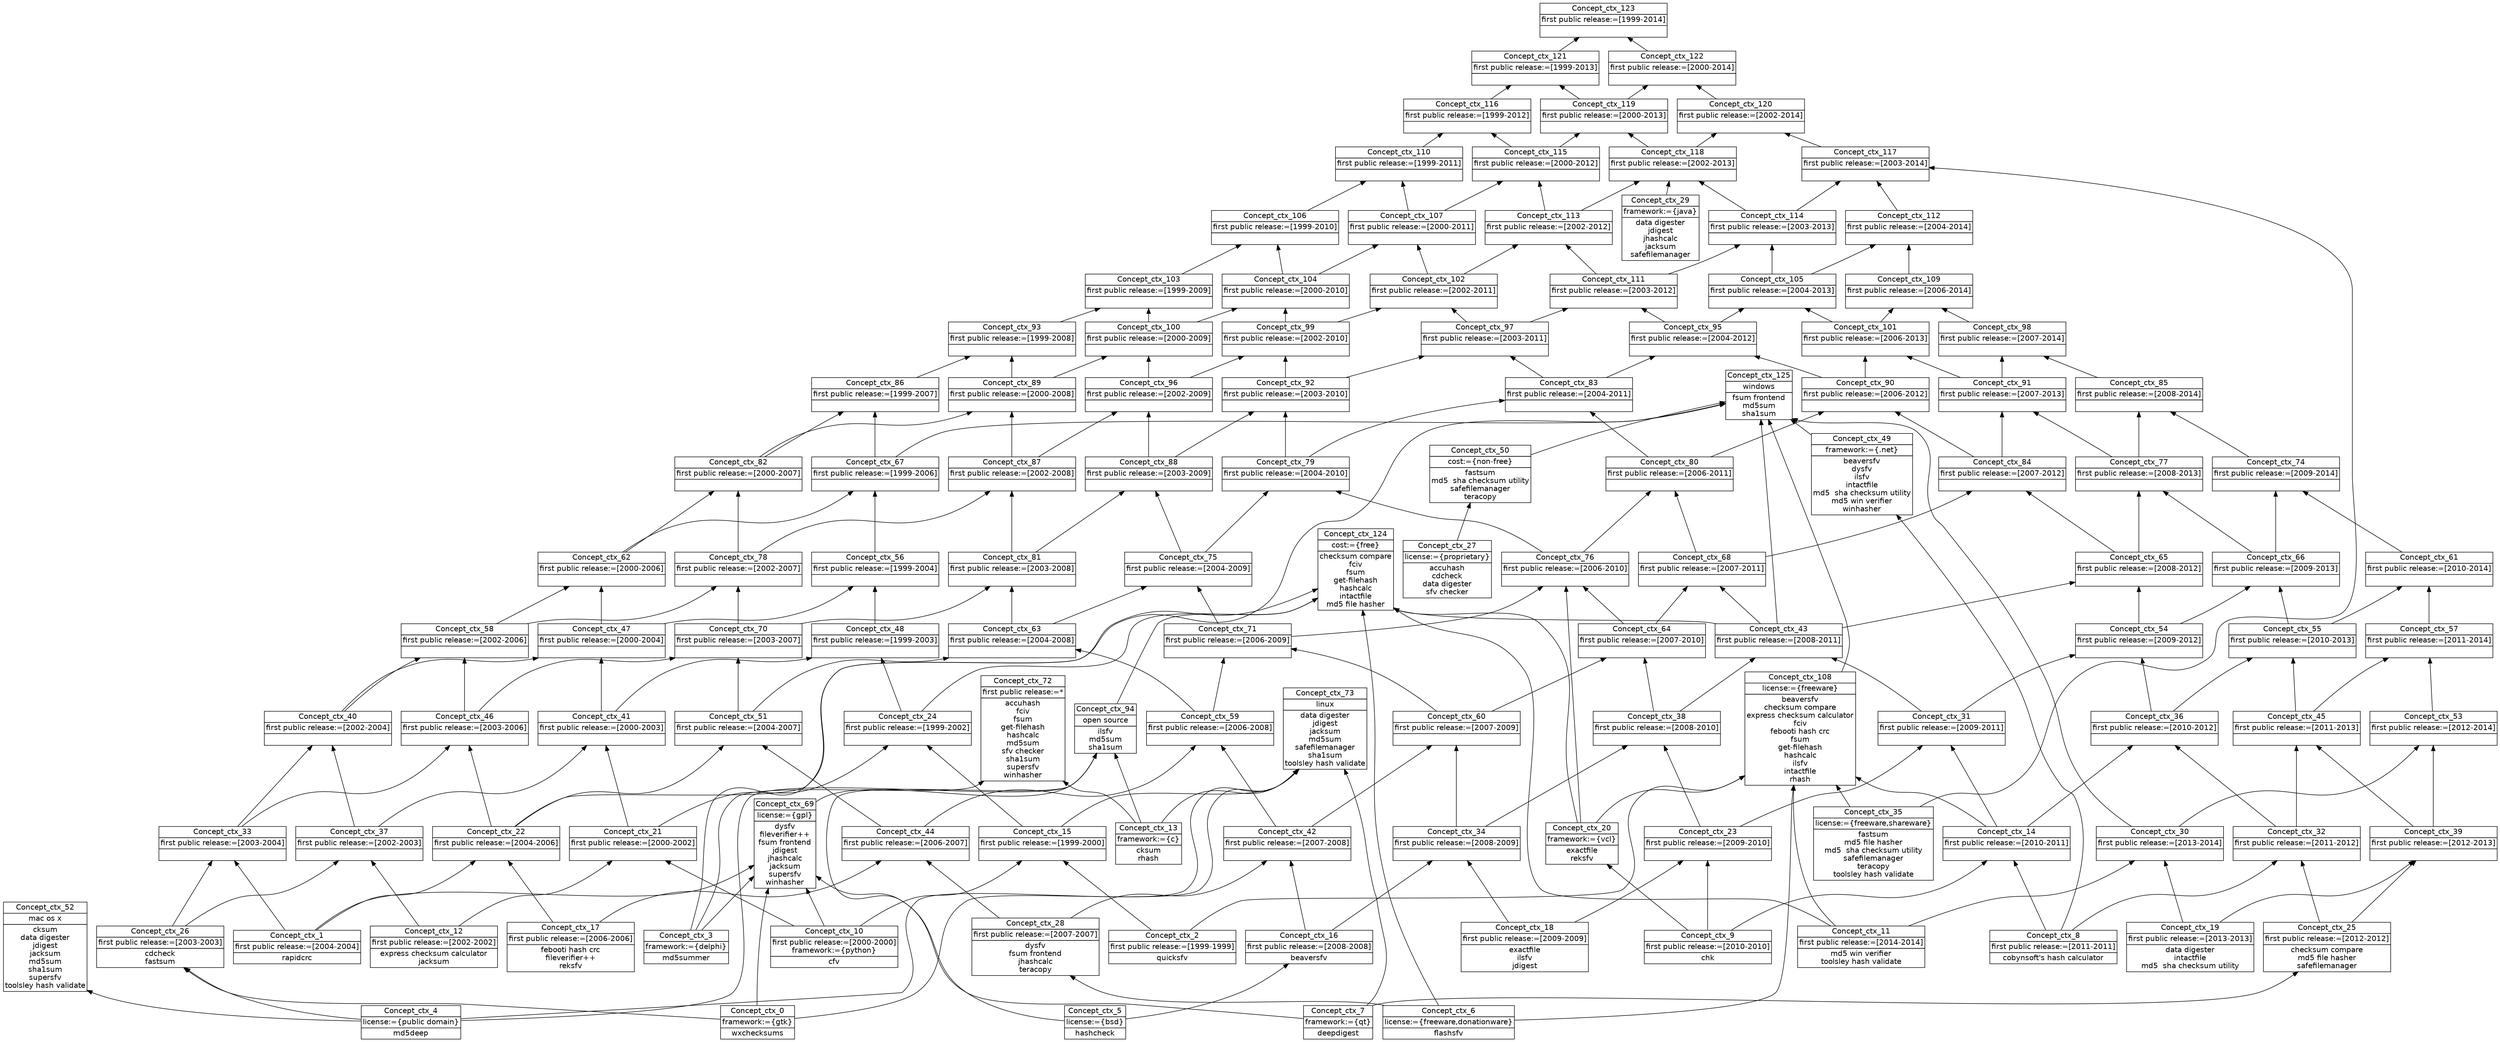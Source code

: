 digraph G { 
	rankdir=BT;
	margin=0;
	node [margin="0.03,0.03",fontname="DejaVu Sans"];
	ranksep=0.3;
	nodesep=0.2;
//graph[label="name:ctx,concept number:126,object number:46,attribute number:127"
100 [shape=none,label=<<table border="0" cellborder="1" cellspacing="0" port="p"><tr><td>Concept_ctx_1</td></tr><tr><td>first public release:=[2004-2004]<br/></td></tr><tr><td>rapidcrc<br/></td></tr></table>>];
103 [shape=none,label=<<table border="0" cellborder="1" cellspacing="0" port="p"><tr><td>Concept_ctx_10</td></tr><tr><td>first public release:=[2000-2000]<br/>framework:={python}<br/></td></tr><tr><td>cfv<br/></td></tr></table>>];
104 [shape=none,label=<<table border="0" cellborder="1" cellspacing="0" port="p"><tr><td>Concept_ctx_2</td></tr><tr><td>first public release:=[1999-1999]<br/></td></tr><tr><td>quicksfv<br/></td></tr></table>>];
110 [shape=none,label=<<table border="0" cellborder="1" cellspacing="0" port="p"><tr><td>Concept_ctx_5</td></tr><tr><td>license:={bsd}<br/></td></tr><tr><td>hashcheck<br/></td></tr></table>>];
113 [shape=none,label=<<table border="0" cellborder="1" cellspacing="0" port="p"><tr><td>Concept_ctx_4</td></tr><tr><td>license:={public domain}<br/></td></tr><tr><td>md5deep<br/></td></tr></table>>];
115 [shape=none,label=<<table border="0" cellborder="1" cellspacing="0" port="p"><tr><td>Concept_ctx_6</td></tr><tr><td>license:={freeware,donationware}<br/></td></tr><tr><td>flashsfv<br/></td></tr></table>>];
119 [shape=none,label=<<table border="0" cellborder="1" cellspacing="0" port="p"><tr><td>Concept_ctx_3</td></tr><tr><td>framework:={delphi}<br/></td></tr><tr><td>md5summer<br/></td></tr></table>>];
122 [shape=none,label=<<table border="0" cellborder="1" cellspacing="0" port="p"><tr><td>Concept_ctx_7</td></tr><tr><td>framework:={qt}<br/></td></tr><tr><td>deepdigest<br/></td></tr></table>>];
94 [shape=none,label=<<table border="0" cellborder="1" cellspacing="0" port="p"><tr><td>Concept_ctx_8</td></tr><tr><td>first public release:=[2011-2011]<br/></td></tr><tr><td>cobynsoft's hash calculator<br/></td></tr></table>>];
95 [shape=none,label=<<table border="0" cellborder="1" cellspacing="0" port="p"><tr><td>Concept_ctx_9</td></tr><tr><td>first public release:=[2010-2010]<br/></td></tr><tr><td>chk<br/></td></tr></table>>];
102 [shape=none,label=<<table border="0" cellborder="1" cellspacing="0" port="p"><tr><td>Concept_ctx_12</td></tr><tr><td>first public release:=[2002-2002]<br/></td></tr><tr><td>express checksum calculator<br/>jacksum<br/></td></tr></table>>];
120 [shape=none,label=<<table border="0" cellborder="1" cellspacing="0" port="p"><tr><td>Concept_ctx_13</td></tr><tr><td>framework:={c}<br/></td></tr><tr><td>cksum<br/>rhash<br/></td></tr></table>>];
81 [shape=none,label=<<table border="0" cellborder="1" cellspacing="0" port="p"><tr><td>Concept_ctx_14</td></tr><tr><td>first public release:=[2010-2011]<br/></td></tr><tr><td><br/></td></tr></table>>];
90 [shape=none,label=<<table border="0" cellborder="1" cellspacing="0" port="p"><tr><td>Concept_ctx_15</td></tr><tr><td>first public release:=[1999-2000]<br/></td></tr><tr><td><br/></td></tr></table>>];
91 [shape=none,label=<<table border="0" cellborder="1" cellspacing="0" port="p"><tr><td>Concept_ctx_11</td></tr><tr><td>first public release:=[2014-2014]<br/></td></tr><tr><td>md5 win verifier<br/>toolsley hash validate<br/></td></tr></table>>];
97 [shape=none,label=<<table border="0" cellborder="1" cellspacing="0" port="p"><tr><td>Concept_ctx_16</td></tr><tr><td>first public release:=[2008-2008]<br/></td></tr><tr><td>beaversfv<br/></td></tr></table>>];
124 [shape=none,label=<<table border="0" cellborder="1" cellspacing="0" port="p"><tr><td>Concept_ctx_20</td></tr><tr><td>framework:={vcl}<br/></td></tr><tr><td>exactfile<br/>reksfv<br/></td></tr></table>>];
89 [shape=none,label=<<table border="0" cellborder="1" cellspacing="0" port="p"><tr><td>Concept_ctx_21</td></tr><tr><td>first public release:=[2000-2002]<br/></td></tr><tr><td><br/></td></tr></table>>];
92 [shape=none,label=<<table border="0" cellborder="1" cellspacing="0" port="p"><tr><td>Concept_ctx_19</td></tr><tr><td>first public release:=[2013-2013]<br/></td></tr><tr><td>data digester<br/>intactfile<br/>md5  sha checksum utility<br/></td></tr></table>>];
96 [shape=none,label=<<table border="0" cellborder="1" cellspacing="0" port="p"><tr><td>Concept_ctx_18</td></tr><tr><td>first public release:=[2009-2009]<br/></td></tr><tr><td>exactfile<br/>ilsfv<br/>jdigest<br/></td></tr></table>>];
99 [shape=none,label=<<table border="0" cellborder="1" cellspacing="0" port="p"><tr><td>Concept_ctx_17</td></tr><tr><td>first public release:=[2006-2006]<br/></td></tr><tr><td>febooti hash crc<br/>fileverifier++<br/>reksfv<br/></td></tr></table>>];
101 [shape=none,label=<<table border="0" cellborder="1" cellspacing="0" port="p"><tr><td>Concept_ctx_26</td></tr><tr><td>first public release:=[2003-2003]<br/></td></tr><tr><td>cdcheck<br/>fastsum<br/></td></tr></table>>];
111 [shape=none,label=<<table border="0" cellborder="1" cellspacing="0" port="p"><tr><td>Concept_ctx_27</td></tr><tr><td>license:={proprietary}<br/></td></tr><tr><td>accuhash<br/>cdcheck<br/>data digester<br/>sfv checker<br/></td></tr></table>>];
77 [shape=none,label=<<table border="0" cellborder="1" cellspacing="0" port="p"><tr><td>Concept_ctx_24</td></tr><tr><td>first public release:=[1999-2002]<br/></td></tr><tr><td><br/></td></tr></table>>];
82 [shape=none,label=<<table border="0" cellborder="1" cellspacing="0" port="p"><tr><td>Concept_ctx_23</td></tr><tr><td>first public release:=[2009-2010]<br/></td></tr><tr><td><br/></td></tr></table>>];
86 [shape=none,label=<<table border="0" cellborder="1" cellspacing="0" port="p"><tr><td>Concept_ctx_22</td></tr><tr><td>first public release:=[2004-2006]<br/></td></tr><tr><td><br/></td></tr></table>>];
93 [shape=none,label=<<table border="0" cellborder="1" cellspacing="0" port="p"><tr><td>Concept_ctx_25</td></tr><tr><td>first public release:=[2012-2012]<br/></td></tr><tr><td>checksum compare<br/>md5 file hasher<br/>safefilemanager<br/></td></tr></table>>];
121 [shape=none,label=<<table border="0" cellborder="1" cellspacing="0" port="p"><tr><td>Concept_ctx_29</td></tr><tr><td>framework:={java}<br/></td></tr><tr><td>data digester<br/>jdigest<br/>jhashcalc<br/>jacksum<br/>safefilemanager<br/></td></tr></table>>];
69 [shape=none,label=<<table border="0" cellborder="1" cellspacing="0" port="p"><tr><td>Concept_ctx_31</td></tr><tr><td>first public release:=[2009-2011]<br/></td></tr><tr><td><br/></td></tr></table>>];
78 [shape=none,label=<<table border="0" cellborder="1" cellspacing="0" port="p"><tr><td>Concept_ctx_30</td></tr><tr><td>first public release:=[2013-2014]<br/></td></tr><tr><td><br/></td></tr></table>>];
80 [shape=none,label=<<table border="0" cellborder="1" cellspacing="0" port="p"><tr><td>Concept_ctx_32</td></tr><tr><td>first public release:=[2011-2012]<br/></td></tr><tr><td><br/></td></tr></table>>];
83 [shape=none,label=<<table border="0" cellborder="1" cellspacing="0" port="p"><tr><td>Concept_ctx_34</td></tr><tr><td>first public release:=[2008-2009]<br/></td></tr><tr><td><br/></td></tr></table>>];
87 [shape=none,label=<<table border="0" cellborder="1" cellspacing="0" port="p"><tr><td>Concept_ctx_33</td></tr><tr><td>first public release:=[2003-2004]<br/></td></tr><tr><td><br/></td></tr></table>>];
98 [shape=none,label=<<table border="0" cellborder="1" cellspacing="0" port="p"><tr><td>Concept_ctx_28</td></tr><tr><td>first public release:=[2007-2007]<br/></td></tr><tr><td>dysfv<br/>fsum frontend<br/>jhashcalc<br/>teracopy<br/></td></tr></table>>];
114 [shape=none,label=<<table border="0" cellborder="1" cellspacing="0" port="p"><tr><td>Concept_ctx_35</td></tr><tr><td>license:={freeware,shareware}<br/></td></tr><tr><td>fastsum<br/>md5 file hasher<br/>md5  sha checksum utility<br/>safefilemanager<br/>teracopy<br/>toolsley hash validate<br/></td></tr></table>>];
68 [shape=none,label=<<table border="0" cellborder="1" cellspacing="0" port="p"><tr><td>Concept_ctx_36</td></tr><tr><td>first public release:=[2010-2012]<br/></td></tr><tr><td><br/></td></tr></table>>];
70 [shape=none,label=<<table border="0" cellborder="1" cellspacing="0" port="p"><tr><td>Concept_ctx_38</td></tr><tr><td>first public release:=[2008-2010]<br/></td></tr><tr><td><br/></td></tr></table>>];
88 [shape=none,label=<<table border="0" cellborder="1" cellspacing="0" port="p"><tr><td>Concept_ctx_37</td></tr><tr><td>first public release:=[2002-2003]<br/></td></tr><tr><td><br/></td></tr></table>>];
58 [shape=none,label=<<table border="0" cellborder="1" cellspacing="0" port="p"><tr><td>Concept_ctx_43</td></tr><tr><td>first public release:=[2008-2011]<br/></td></tr><tr><td><br/></td></tr></table>>];
75 [shape=none,label=<<table border="0" cellborder="1" cellspacing="0" port="p"><tr><td>Concept_ctx_40</td></tr><tr><td>first public release:=[2002-2004]<br/></td></tr><tr><td><br/></td></tr></table>>];
76 [shape=none,label=<<table border="0" cellborder="1" cellspacing="0" port="p"><tr><td>Concept_ctx_41</td></tr><tr><td>first public release:=[2000-2003]<br/></td></tr><tr><td><br/></td></tr></table>>];
79 [shape=none,label=<<table border="0" cellborder="1" cellspacing="0" port="p"><tr><td>Concept_ctx_39</td></tr><tr><td>first public release:=[2012-2013]<br/></td></tr><tr><td><br/></td></tr></table>>];
84 [shape=none,label=<<table border="0" cellborder="1" cellspacing="0" port="p"><tr><td>Concept_ctx_42</td></tr><tr><td>first public release:=[2007-2008]<br/></td></tr><tr><td><br/></td></tr></table>>];
106 [shape=none,label=<<table border="0" cellborder="1" cellspacing="0" port="p"><tr><td>Concept_ctx_50</td></tr><tr><td>cost:={non-free}<br/></td></tr><tr><td>fastsum<br/>md5  sha checksum utility<br/>safefilemanager<br/>teracopy<br/></td></tr></table>>];
123 [shape=none,label=<<table border="0" cellborder="1" cellspacing="0" port="p"><tr><td>Concept_ctx_49</td></tr><tr><td>framework:={.net}<br/></td></tr><tr><td>beaversfv<br/>dysfv<br/>ilsfv<br/>intactfile<br/>md5  sha checksum utility<br/>md5 win verifier<br/>winhasher<br/></td></tr></table>>];
64 [shape=none,label=<<table border="0" cellborder="1" cellspacing="0" port="p"><tr><td>Concept_ctx_47</td></tr><tr><td>first public release:=[2000-2004]<br/></td></tr><tr><td><br/></td></tr></table>>];
65 [shape=none,label=<<table border="0" cellborder="1" cellspacing="0" port="p"><tr><td>Concept_ctx_48</td></tr><tr><td>first public release:=[1999-2003]<br/></td></tr><tr><td><br/></td></tr></table>>];
67 [shape=none,label=<<table border="0" cellborder="1" cellspacing="0" port="p"><tr><td>Concept_ctx_45</td></tr><tr><td>first public release:=[2011-2013]<br/></td></tr><tr><td><br/></td></tr></table>>];
74 [shape=none,label=<<table border="0" cellborder="1" cellspacing="0" port="p"><tr><td>Concept_ctx_46</td></tr><tr><td>first public release:=[2003-2006]<br/></td></tr><tr><td><br/></td></tr></table>>];
85 [shape=none,label=<<table border="0" cellborder="1" cellspacing="0" port="p"><tr><td>Concept_ctx_44</td></tr><tr><td>first public release:=[2006-2007]<br/></td></tr><tr><td><br/></td></tr></table>>];
117 [shape=none,label=<<table border="0" cellborder="1" cellspacing="0" port="p"><tr><td>Concept_ctx_52</td></tr><tr><td>mac os x<br/></td></tr><tr><td>cksum<br/>data digester<br/>jdigest<br/>jacksum<br/>md5sum<br/>sha1sum<br/>supersfv<br/>toolsley hash validate<br/></td></tr></table>>];
54 [shape=none,label=<<table border="0" cellborder="1" cellspacing="0" port="p"><tr><td>Concept_ctx_56</td></tr><tr><td>first public release:=[1999-2004]<br/></td></tr><tr><td><br/></td></tr></table>>];
56 [shape=none,label=<<table border="0" cellborder="1" cellspacing="0" port="p"><tr><td>Concept_ctx_55</td></tr><tr><td>first public release:=[2010-2013]<br/></td></tr><tr><td><br/></td></tr></table>>];
57 [shape=none,label=<<table border="0" cellborder="1" cellspacing="0" port="p"><tr><td>Concept_ctx_54</td></tr><tr><td>first public release:=[2009-2012]<br/></td></tr><tr><td><br/></td></tr></table>>];
66 [shape=none,label=<<table border="0" cellborder="1" cellspacing="0" port="p"><tr><td>Concept_ctx_53</td></tr><tr><td>first public release:=[2012-2014]<br/></td></tr><tr><td><br/></td></tr></table>>];
73 [shape=none,label=<<table border="0" cellborder="1" cellspacing="0" port="p"><tr><td>Concept_ctx_51</td></tr><tr><td>first public release:=[2004-2007]<br/></td></tr><tr><td><br/></td></tr></table>>];
55 [shape=none,label=<<table border="0" cellborder="1" cellspacing="0" port="p"><tr><td>Concept_ctx_57</td></tr><tr><td>first public release:=[2011-2014]<br/></td></tr><tr><td><br/></td></tr></table>>];
63 [shape=none,label=<<table border="0" cellborder="1" cellspacing="0" port="p"><tr><td>Concept_ctx_58</td></tr><tr><td>first public release:=[2002-2006]<br/></td></tr><tr><td><br/></td></tr></table>>];
71 [shape=none,label=<<table border="0" cellborder="1" cellspacing="0" port="p"><tr><td>Concept_ctx_60</td></tr><tr><td>first public release:=[2007-2009]<br/></td></tr><tr><td><br/></td></tr></table>>];
72 [shape=none,label=<<table border="0" cellborder="1" cellspacing="0" port="p"><tr><td>Concept_ctx_59</td></tr><tr><td>first public release:=[2006-2008]<br/></td></tr><tr><td><br/></td></tr></table>>];
45 [shape=none,label=<<table border="0" cellborder="1" cellspacing="0" port="p"><tr><td>Concept_ctx_61</td></tr><tr><td>first public release:=[2010-2014]<br/></td></tr><tr><td><br/></td></tr></table>>];
47 [shape=none,label=<<table border="0" cellborder="1" cellspacing="0" port="p"><tr><td>Concept_ctx_65</td></tr><tr><td>first public release:=[2008-2012]<br/></td></tr><tr><td><br/></td></tr></table>>];
53 [shape=none,label=<<table border="0" cellborder="1" cellspacing="0" port="p"><tr><td>Concept_ctx_62</td></tr><tr><td>first public release:=[2000-2006]<br/></td></tr><tr><td><br/></td></tr></table>>];
59 [shape=none,label=<<table border="0" cellborder="1" cellspacing="0" port="p"><tr><td>Concept_ctx_64</td></tr><tr><td>first public release:=[2007-2010]<br/></td></tr><tr><td><br/></td></tr></table>>];
61 [shape=none,label=<<table border="0" cellborder="1" cellspacing="0" port="p"><tr><td>Concept_ctx_63</td></tr><tr><td>first public release:=[2004-2008]<br/></td></tr><tr><td><br/></td></tr></table>>];
44 [shape=none,label=<<table border="0" cellborder="1" cellspacing="0" port="p"><tr><td>Concept_ctx_67</td></tr><tr><td>first public release:=[1999-2006]<br/></td></tr><tr><td><br/></td></tr></table>>];
46 [shape=none,label=<<table border="0" cellborder="1" cellspacing="0" port="p"><tr><td>Concept_ctx_66</td></tr><tr><td>first public release:=[2009-2013]<br/></td></tr><tr><td><br/></td></tr></table>>];
48 [shape=none,label=<<table border="0" cellborder="1" cellspacing="0" port="p"><tr><td>Concept_ctx_68</td></tr><tr><td>first public release:=[2007-2011]<br/></td></tr><tr><td><br/></td></tr></table>>];
105 [shape=none,label=<<table border="0" cellborder="1" cellspacing="0" port="p"><tr><td>Concept_ctx_72</td></tr><tr><td>first public release:=*<br/></td></tr><tr><td>accuhash<br/>fciv<br/>fsum<br/>get-filehash<br/>hashcalc<br/>md5sum<br/>sfv checker<br/>sha1sum<br/>supersfv<br/>winhasher<br/></td></tr></table>>];
109 [shape=none,label=<<table border="0" cellborder="1" cellspacing="0" port="p"><tr><td>Concept_ctx_69</td></tr><tr><td>license:={gpl}<br/></td></tr><tr><td>dysfv<br/>fileverifier++<br/>fsum frontend<br/>jdigest<br/>jhashcalc<br/>jacksum<br/>supersfv<br/>winhasher<br/></td></tr></table>>];
60 [shape=none,label=<<table border="0" cellborder="1" cellspacing="0" port="p"><tr><td>Concept_ctx_71</td></tr><tr><td>first public release:=[2006-2009]<br/></td></tr><tr><td><br/></td></tr></table>>];
62 [shape=none,label=<<table border="0" cellborder="1" cellspacing="0" port="p"><tr><td>Concept_ctx_70</td></tr><tr><td>first public release:=[2003-2007]<br/></td></tr><tr><td><br/></td></tr></table>>];
116 [shape=none,label=<<table border="0" cellborder="1" cellspacing="0" port="p"><tr><td>Concept_ctx_73</td></tr><tr><td>linux<br/></td></tr><tr><td>data digester<br/>jdigest<br/>jacksum<br/>md5sum<br/>safefilemanager<br/>sha1sum<br/>toolsley hash validate<br/></td></tr></table>>];
36 [shape=none,label=<<table border="0" cellborder="1" cellspacing="0" port="p"><tr><td>Concept_ctx_74</td></tr><tr><td>first public release:=[2009-2014]<br/></td></tr><tr><td><br/></td></tr></table>>];
37 [shape=none,label=<<table border="0" cellborder="1" cellspacing="0" port="p"><tr><td>Concept_ctx_77</td></tr><tr><td>first public release:=[2008-2013]<br/></td></tr><tr><td><br/></td></tr></table>>];
49 [shape=none,label=<<table border="0" cellborder="1" cellspacing="0" port="p"><tr><td>Concept_ctx_76</td></tr><tr><td>first public release:=[2006-2010]<br/></td></tr><tr><td><br/></td></tr></table>>];
50 [shape=none,label=<<table border="0" cellborder="1" cellspacing="0" port="p"><tr><td>Concept_ctx_75</td></tr><tr><td>first public release:=[2004-2009]<br/></td></tr><tr><td><br/></td></tr></table>>];
39 [shape=none,label=<<table border="0" cellborder="1" cellspacing="0" port="p"><tr><td>Concept_ctx_80</td></tr><tr><td>first public release:=[2006-2011]<br/></td></tr><tr><td><br/></td></tr></table>>];
40 [shape=none,label=<<table border="0" cellborder="1" cellspacing="0" port="p"><tr><td>Concept_ctx_79</td></tr><tr><td>first public release:=[2004-2010]<br/></td></tr><tr><td><br/></td></tr></table>>];
51 [shape=none,label=<<table border="0" cellborder="1" cellspacing="0" port="p"><tr><td>Concept_ctx_81</td></tr><tr><td>first public release:=[2003-2008]<br/></td></tr><tr><td><br/></td></tr></table>>];
52 [shape=none,label=<<table border="0" cellborder="1" cellspacing="0" port="p"><tr><td>Concept_ctx_78</td></tr><tr><td>first public release:=[2002-2007]<br/></td></tr><tr><td><br/></td></tr></table>>];
28 [shape=none,label=<<table border="0" cellborder="1" cellspacing="0" port="p"><tr><td>Concept_ctx_85</td></tr><tr><td>first public release:=[2008-2014]<br/></td></tr><tr><td><br/></td></tr></table>>];
31 [shape=none,label=<<table border="0" cellborder="1" cellspacing="0" port="p"><tr><td>Concept_ctx_83</td></tr><tr><td>first public release:=[2004-2011]<br/></td></tr><tr><td><br/></td></tr></table>>];
38 [shape=none,label=<<table border="0" cellborder="1" cellspacing="0" port="p"><tr><td>Concept_ctx_84</td></tr><tr><td>first public release:=[2007-2012]<br/></td></tr><tr><td><br/></td></tr></table>>];
43 [shape=none,label=<<table border="0" cellborder="1" cellspacing="0" port="p"><tr><td>Concept_ctx_82</td></tr><tr><td>first public release:=[2000-2007]<br/></td></tr><tr><td><br/></td></tr></table>>];
35 [shape=none,label=<<table border="0" cellborder="1" cellspacing="0" port="p"><tr><td>Concept_ctx_86</td></tr><tr><td>first public release:=[1999-2007]<br/></td></tr><tr><td><br/></td></tr></table>>];
42 [shape=none,label=<<table border="0" cellborder="1" cellspacing="0" port="p"><tr><td>Concept_ctx_87</td></tr><tr><td>first public release:=[2002-2008]<br/></td></tr><tr><td><br/></td></tr></table>>];
34 [shape=none,label=<<table border="0" cellborder="1" cellspacing="0" port="p"><tr><td>Concept_ctx_89</td></tr><tr><td>first public release:=[2000-2008]<br/></td></tr><tr><td><br/></td></tr></table>>];
41 [shape=none,label=<<table border="0" cellborder="1" cellspacing="0" port="p"><tr><td>Concept_ctx_88</td></tr><tr><td>first public release:=[2003-2009]<br/></td></tr><tr><td><br/></td></tr></table>>];
27 [shape=none,label=<<table border="0" cellborder="1" cellspacing="0" port="p"><tr><td>Concept_ctx_93</td></tr><tr><td>first public release:=[1999-2008]<br/></td></tr><tr><td><br/></td></tr></table>>];
29 [shape=none,label=<<table border="0" cellborder="1" cellspacing="0" port="p"><tr><td>Concept_ctx_91</td></tr><tr><td>first public release:=[2007-2013]<br/></td></tr><tr><td><br/></td></tr></table>>];
30 [shape=none,label=<<table border="0" cellborder="1" cellspacing="0" port="p"><tr><td>Concept_ctx_90</td></tr><tr><td>first public release:=[2006-2012]<br/></td></tr><tr><td><br/></td></tr></table>>];
32 [shape=none,label=<<table border="0" cellborder="1" cellspacing="0" port="p"><tr><td>Concept_ctx_92</td></tr><tr><td>first public release:=[2003-2010]<br/></td></tr><tr><td><br/></td></tr></table>>];
108 [shape=none,label=<<table border="0" cellborder="1" cellspacing="0" port="p"><tr><td>Concept_ctx_94</td></tr><tr><td>open source<br/></td></tr><tr><td>ilsfv<br/>md5sum<br/>sha1sum<br/></td></tr></table>>];
23 [shape=none,label=<<table border="0" cellborder="1" cellspacing="0" port="p"><tr><td>Concept_ctx_95</td></tr><tr><td>first public release:=[2004-2012]<br/></td></tr><tr><td><br/></td></tr></table>>];
24 [shape=none,label=<<table border="0" cellborder="1" cellspacing="0" port="p"><tr><td>Concept_ctx_97</td></tr><tr><td>first public release:=[2003-2011]<br/></td></tr><tr><td><br/></td></tr></table>>];
33 [shape=none,label=<<table border="0" cellborder="1" cellspacing="0" port="p"><tr><td>Concept_ctx_96</td></tr><tr><td>first public release:=[2002-2009]<br/></td></tr><tr><td><br/></td></tr></table>>];
21 [shape=none,label=<<table border="0" cellborder="1" cellspacing="0" port="p"><tr><td>Concept_ctx_98</td></tr><tr><td>first public release:=[2007-2014]<br/></td></tr><tr><td><br/></td></tr></table>>];
25 [shape=none,label=<<table border="0" cellborder="1" cellspacing="0" port="p"><tr><td>Concept_ctx_99</td></tr><tr><td>first public release:=[2002-2010]<br/></td></tr><tr><td><br/></td></tr></table>>];
26 [shape=none,label=<<table border="0" cellborder="1" cellspacing="0" port="p"><tr><td>Concept_ctx_100</td></tr><tr><td>first public release:=[2000-2009]<br/></td></tr><tr><td><br/></td></tr></table>>];
18 [shape=none,label=<<table border="0" cellborder="1" cellspacing="0" port="p"><tr><td>Concept_ctx_102</td></tr><tr><td>first public release:=[2002-2011]<br/></td></tr><tr><td><br/></td></tr></table>>];
19 [shape=none,label=<<table border="0" cellborder="1" cellspacing="0" port="p"><tr><td>Concept_ctx_104</td></tr><tr><td>first public release:=[2000-2010]<br/></td></tr><tr><td><br/></td></tr></table>>];
20 [shape=none,label=<<table border="0" cellborder="1" cellspacing="0" port="p"><tr><td>Concept_ctx_103</td></tr><tr><td>first public release:=[1999-2009]<br/></td></tr><tr><td><br/></td></tr></table>>];
22 [shape=none,label=<<table border="0" cellborder="1" cellspacing="0" port="p"><tr><td>Concept_ctx_101</td></tr><tr><td>first public release:=[2006-2013]<br/></td></tr><tr><td><br/></td></tr></table>>];
13 [shape=none,label=<<table border="0" cellborder="1" cellspacing="0" port="p"><tr><td>Concept_ctx_107</td></tr><tr><td>first public release:=[2000-2011]<br/></td></tr><tr><td><br/></td></tr></table>>];
14 [shape=none,label=<<table border="0" cellborder="1" cellspacing="0" port="p"><tr><td>Concept_ctx_106</td></tr><tr><td>first public release:=[1999-2010]<br/></td></tr><tr><td><br/></td></tr></table>>];
16 [shape=none,label=<<table border="0" cellborder="1" cellspacing="0" port="p"><tr><td>Concept_ctx_105</td></tr><tr><td>first public release:=[2004-2013]<br/></td></tr><tr><td><br/></td></tr></table>>];
112 [shape=none,label=<<table border="0" cellborder="1" cellspacing="0" port="p"><tr><td>Concept_ctx_108</td></tr><tr><td>license:={freeware}<br/></td></tr><tr><td>beaversfv<br/>checksum compare<br/>express checksum calculator<br/>fciv<br/>febooti hash crc<br/>fsum<br/>get-filehash<br/>hashcalc<br/>ilsfv<br/>intactfile<br/>rhash<br/></td></tr></table>>];
15 [shape=none,label=<<table border="0" cellborder="1" cellspacing="0" port="p"><tr><td>Concept_ctx_109</td></tr><tr><td>first public release:=[2006-2014]<br/></td></tr><tr><td><br/></td></tr></table>>];
17 [shape=none,label=<<table border="0" cellborder="1" cellspacing="0" port="p"><tr><td>Concept_ctx_111</td></tr><tr><td>first public release:=[2003-2012]<br/></td></tr><tr><td><br/></td></tr></table>>];
9 [shape=none,label=<<table border="0" cellborder="1" cellspacing="0" port="p"><tr><td>Concept_ctx_110</td></tr><tr><td>first public release:=[1999-2011]<br/></td></tr><tr><td><br/></td></tr></table>>];
10 [shape=none,label=<<table border="0" cellborder="1" cellspacing="0" port="p"><tr><td>Concept_ctx_112</td></tr><tr><td>first public release:=[2004-2014]<br/></td></tr><tr><td><br/></td></tr></table>>];
12 [shape=none,label=<<table border="0" cellborder="1" cellspacing="0" port="p"><tr><td>Concept_ctx_113</td></tr><tr><td>first public release:=[2002-2012]<br/></td></tr><tr><td><br/></td></tr></table>>];
11 [shape=none,label=<<table border="0" cellborder="1" cellspacing="0" port="p"><tr><td>Concept_ctx_114</td></tr><tr><td>first public release:=[2003-2013]<br/></td></tr><tr><td><br/></td></tr></table>>];
8 [shape=none,label=<<table border="0" cellborder="1" cellspacing="0" port="p"><tr><td>Concept_ctx_115</td></tr><tr><td>first public release:=[2000-2012]<br/></td></tr><tr><td><br/></td></tr></table>>];
5 [shape=none,label=<<table border="0" cellborder="1" cellspacing="0" port="p"><tr><td>Concept_ctx_116</td></tr><tr><td>first public release:=[1999-2012]<br/></td></tr><tr><td><br/></td></tr></table>>];
6 [shape=none,label=<<table border="0" cellborder="1" cellspacing="0" port="p"><tr><td>Concept_ctx_117</td></tr><tr><td>first public release:=[2003-2014]<br/></td></tr><tr><td><br/></td></tr></table>>];
7 [shape=none,label=<<table border="0" cellborder="1" cellspacing="0" port="p"><tr><td>Concept_ctx_118</td></tr><tr><td>first public release:=[2002-2013]<br/></td></tr><tr><td><br/></td></tr></table>>];
4 [shape=none,label=<<table border="0" cellborder="1" cellspacing="0" port="p"><tr><td>Concept_ctx_119</td></tr><tr><td>first public release:=[2000-2013]<br/></td></tr><tr><td><br/></td></tr></table>>];
2 [shape=none,label=<<table border="0" cellborder="1" cellspacing="0" port="p"><tr><td>Concept_ctx_121</td></tr><tr><td>first public release:=[1999-2013]<br/></td></tr><tr><td><br/></td></tr></table>>];
3 [shape=none,label=<<table border="0" cellborder="1" cellspacing="0" port="p"><tr><td>Concept_ctx_120</td></tr><tr><td>first public release:=[2002-2014]<br/></td></tr><tr><td><br/></td></tr></table>>];
1 [shape=none,label=<<table border="0" cellborder="1" cellspacing="0" port="p"><tr><td>Concept_ctx_122</td></tr><tr><td>first public release:=[2000-2014]<br/></td></tr><tr><td><br/></td></tr></table>>];
0 [shape=none,label=<<table border="0" cellborder="1" cellspacing="0" port="p"><tr><td>Concept_ctx_123</td></tr><tr><td>first public release:=[1999-2014]<br/></td></tr><tr><td><br/></td></tr></table>>];
107 [shape=none,label=<<table border="0" cellborder="1" cellspacing="0" port="p"><tr><td>Concept_ctx_124</td></tr><tr><td>cost:={free}<br/></td></tr><tr><td>checksum compare<br/>fciv<br/>fsum<br/>get-filehash<br/>hashcalc<br/>intactfile<br/>md5 file hasher<br/></td></tr></table>>];
118 [shape=none,label=<<table border="0" cellborder="1" cellspacing="0" port="p"><tr><td>Concept_ctx_125</td></tr><tr><td>windows<br/></td></tr><tr><td>fsum frontend<br/>md5sum<br/>sha1sum<br/></td></tr></table>>];
125 [shape=none,label=<<table border="0" cellborder="1" cellspacing="0" port="p"><tr><td>Concept_ctx_0</td></tr><tr><td>framework:={gtk}<br/></td></tr><tr><td>wxchecksums<br/></td></tr></table>>];
	94:p -> 81:p
	95:p -> 81:p
	103:p -> 90:p
	104:p -> 90:p
	110:p -> 97:p
	95:p -> 124:p
	102:p -> 89:p
	103:p -> 89:p
	113:p -> 101:p
	125:p -> 101:p
	90:p -> 77:p
	89:p -> 77:p
	96:p -> 82:p
	95:p -> 82:p
	100:p -> 86:p
	99:p -> 86:p
	122:p -> 93:p
	81:p -> 69:p
	82:p -> 69:p
	91:p -> 78:p
	92:p -> 78:p
	94:p -> 80:p
	93:p -> 80:p
	96:p -> 83:p
	97:p -> 83:p
	100:p -> 87:p
	101:p -> 87:p
	115:p -> 98:p
	80:p -> 68:p
	81:p -> 68:p
	83:p -> 70:p
	82:p -> 70:p
	102:p -> 88:p
	101:p -> 88:p
	70:p -> 58:p
	69:p -> 58:p
	88:p -> 75:p
	87:p -> 75:p
	88:p -> 76:p
	89:p -> 76:p
	92:p -> 79:p
	93:p -> 79:p
	97:p -> 84:p
	98:p -> 84:p
	111:p -> 106:p
	94:p -> 123:p
	75:p -> 64:p
	76:p -> 64:p
	76:p -> 65:p
	77:p -> 65:p
	80:p -> 67:p
	79:p -> 67:p
	86:p -> 74:p
	87:p -> 74:p
	99:p -> 85:p
	98:p -> 85:p
	113:p -> 117:p
	64:p -> 54:p
	65:p -> 54:p
	68:p -> 56:p
	67:p -> 56:p
	68:p -> 57:p
	69:p -> 57:p
	78:p -> 66:p
	79:p -> 66:p
	86:p -> 73:p
	85:p -> 73:p
	66:p -> 55:p
	67:p -> 55:p
	75:p -> 63:p
	74:p -> 63:p
	83:p -> 71:p
	84:p -> 71:p
	84:p -> 72:p
	85:p -> 72:p
	55:p -> 45:p
	56:p -> 45:p
	57:p -> 47:p
	58:p -> 47:p
	64:p -> 53:p
	63:p -> 53:p
	70:p -> 59:p
	71:p -> 59:p
	72:p -> 61:p
	73:p -> 61:p
	53:p -> 44:p
	54:p -> 44:p
	56:p -> 46:p
	57:p -> 46:p
	58:p -> 48:p
	59:p -> 48:p
	119:p -> 105:p
	120:p -> 105:p
	119:p -> 109:p
	125:p -> 109:p
	122:p -> 109:p
	100:p -> 109:p
	103:p -> 109:p
	72:p -> 60:p
	71:p -> 60:p
	73:p -> 62:p
	74:p -> 62:p
	125:p -> 116:p
	90:p -> 116:p
	120:p -> 116:p
	122:p -> 116:p
	113:p -> 116:p
	45:p -> 36:p
	46:p -> 36:p
	47:p -> 37:p
	46:p -> 37:p
	59:p -> 49:p
	60:p -> 49:p
	124:p -> 49:p
	60:p -> 50:p
	61:p -> 50:p
	48:p -> 39:p
	49:p -> 39:p
	49:p -> 40:p
	50:p -> 40:p
	61:p -> 51:p
	62:p -> 51:p
	62:p -> 52:p
	63:p -> 52:p
	36:p -> 28:p
	37:p -> 28:p
	40:p -> 31:p
	39:p -> 31:p
	47:p -> 38:p
	48:p -> 38:p
	52:p -> 43:p
	53:p -> 43:p
	43:p -> 35:p
	44:p -> 35:p
	51:p -> 42:p
	52:p -> 42:p
	42:p -> 34:p
	43:p -> 34:p
	51:p -> 41:p
	50:p -> 41:p
	35:p -> 27:p
	34:p -> 27:p
	37:p -> 29:p
	38:p -> 29:p
	38:p -> 30:p
	39:p -> 30:p
	40:p -> 32:p
	41:p -> 32:p
	120:p -> 108:p
	109:p -> 108:p
	113:p -> 108:p
	110:p -> 108:p
	30:p -> 23:p
	31:p -> 23:p
	32:p -> 24:p
	31:p -> 24:p
	42:p -> 33:p
	41:p -> 33:p
	28:p -> 21:p
	29:p -> 21:p
	32:p -> 25:p
	33:p -> 25:p
	33:p -> 26:p
	34:p -> 26:p
	24:p -> 18:p
	25:p -> 18:p
	26:p -> 19:p
	25:p -> 19:p
	27:p -> 20:p
	26:p -> 20:p
	29:p -> 22:p
	30:p -> 22:p
	18:p -> 13:p
	19:p -> 13:p
	19:p -> 14:p
	20:p -> 14:p
	22:p -> 16:p
	23:p -> 16:p
	91:p -> 112:p
	114:p -> 112:p
	104:p -> 112:p
	124:p -> 112:p
	115:p -> 112:p
	81:p -> 112:p
	22:p -> 15:p
	21:p -> 15:p
	24:p -> 17:p
	23:p -> 17:p
	13:p -> 9:p
	14:p -> 9:p
	16:p -> 10:p
	15:p -> 10:p
	18:p -> 12:p
	17:p -> 12:p
	16:p -> 11:p
	17:p -> 11:p
	12:p -> 8:p
	13:p -> 8:p
	9:p -> 5:p
	8:p -> 5:p
	114:p -> 6:p
	10:p -> 6:p
	11:p -> 6:p
	12:p -> 7:p
	121:p -> 7:p
	11:p -> 7:p
	7:p -> 4:p
	8:p -> 4:p
	4:p -> 2:p
	5:p -> 2:p
	6:p -> 3:p
	7:p -> 3:p
	3:p -> 1:p
	4:p -> 1:p
	1:p -> 0:p
	2:p -> 0:p
	91:p -> 107:p
	58:p -> 107:p
	124:p -> 107:p
	108:p -> 107:p
	86:p -> 107:p
	115:p -> 107:p
	77:p -> 107:p
	119:p -> 118:p
	58:p -> 118:p
	106:p -> 118:p
	78:p -> 118:p
	123:p -> 118:p
	44:p -> 118:p
	112:p -> 118:p
}